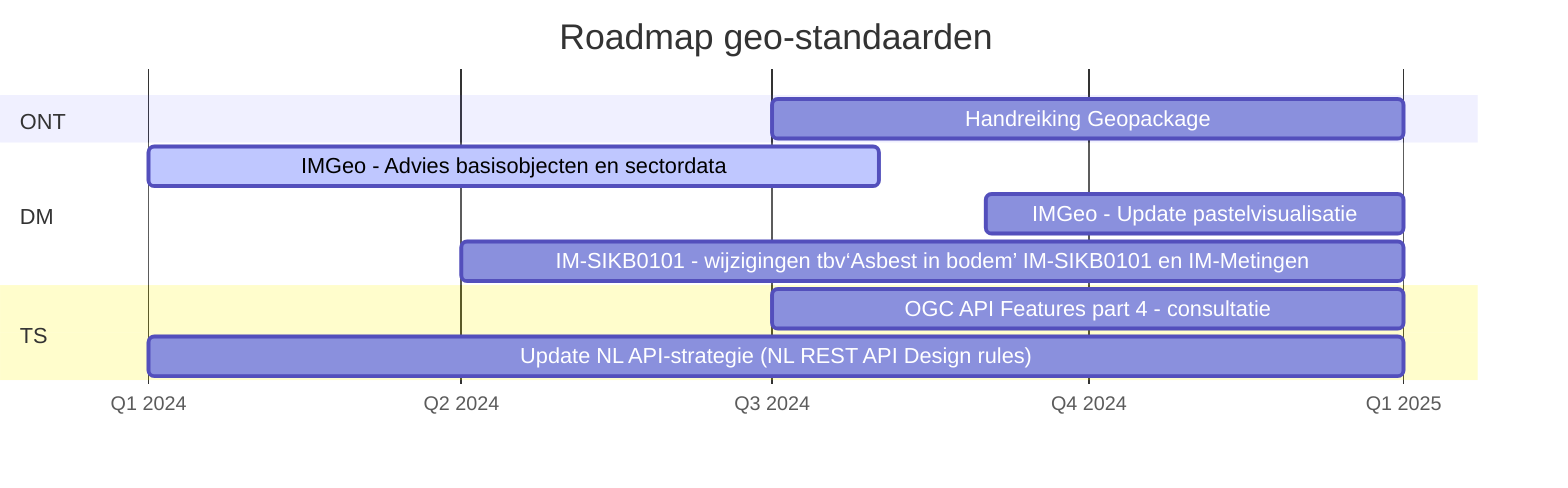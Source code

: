 gantt
    title Roadmap geo-standaarden
    dateFormat YYYY-M
    axisFormat Q%q %Y
    tickInterval 3month
    section ONT
        Handreiking Geopackage                      :active           2024-07, 6M
        
    section DM        
        IMGeo - Advies basisobjecten en sectordata:active,    2024-01, 7M
        IMGeo - Update pastelvisualisatie                :      2024-09, 4M
       % IMOW                                        :           2024-01, 12M
       % IMEV                                        :           2024-01, 12M
        IM-SIKB0101 - wijzigingen tbv‘Asbest in bodem’ IM-SIKB0101 en IM-Metingen :active  2024-04, 9M
        

    section TS        
        %ISO JSON encoding 19115                     :           2024-01, 12M
        %API strategie module filtering              :           2024-01, 12M
        %OGC API Records                             :           2024-01, 12M
        OGC API Features part 4 - consultatie       :active           2024-07, 6M
        %JSON-FG consultatie                         :           2024-01, 12M
        %DCAT NL-profiel 1.0                         :           2024-01, 12M
        Update NL API-strategie (NL REST API Design rules) :    2024-01, 12M